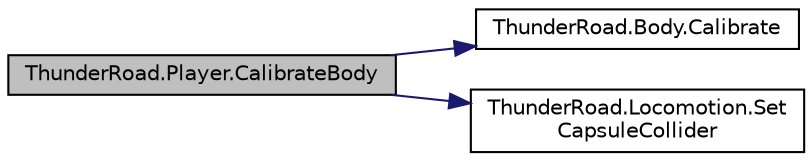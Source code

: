 digraph "ThunderRoad.Player.CalibrateBody"
{
 // LATEX_PDF_SIZE
  edge [fontname="Helvetica",fontsize="10",labelfontname="Helvetica",labelfontsize="10"];
  node [fontname="Helvetica",fontsize="10",shape=record];
  rankdir="LR";
  Node1 [label="ThunderRoad.Player.CalibrateBody",height=0.2,width=0.4,color="black", fillcolor="grey75", style="filled", fontcolor="black",tooltip="Calibrates the body."];
  Node1 -> Node2 [color="midnightblue",fontsize="10",style="solid",fontname="Helvetica"];
  Node2 [label="ThunderRoad.Body.Calibrate",height=0.2,width=0.4,color="black", fillcolor="white", style="filled",URL="$class_thunder_road_1_1_body.html#ae92dae2b8e5624fcac17c030047ab987",tooltip="Calibrates this instance."];
  Node1 -> Node3 [color="midnightblue",fontsize="10",style="solid",fontname="Helvetica"];
  Node3 [label="ThunderRoad.Locomotion.Set\lCapsuleCollider",height=0.2,width=0.4,color="black", fillcolor="white", style="filled",URL="$class_thunder_road_1_1_locomotion.html#a15ff1202536b7fe2aff9e892b223594c",tooltip="Sets the capsule collider."];
}
